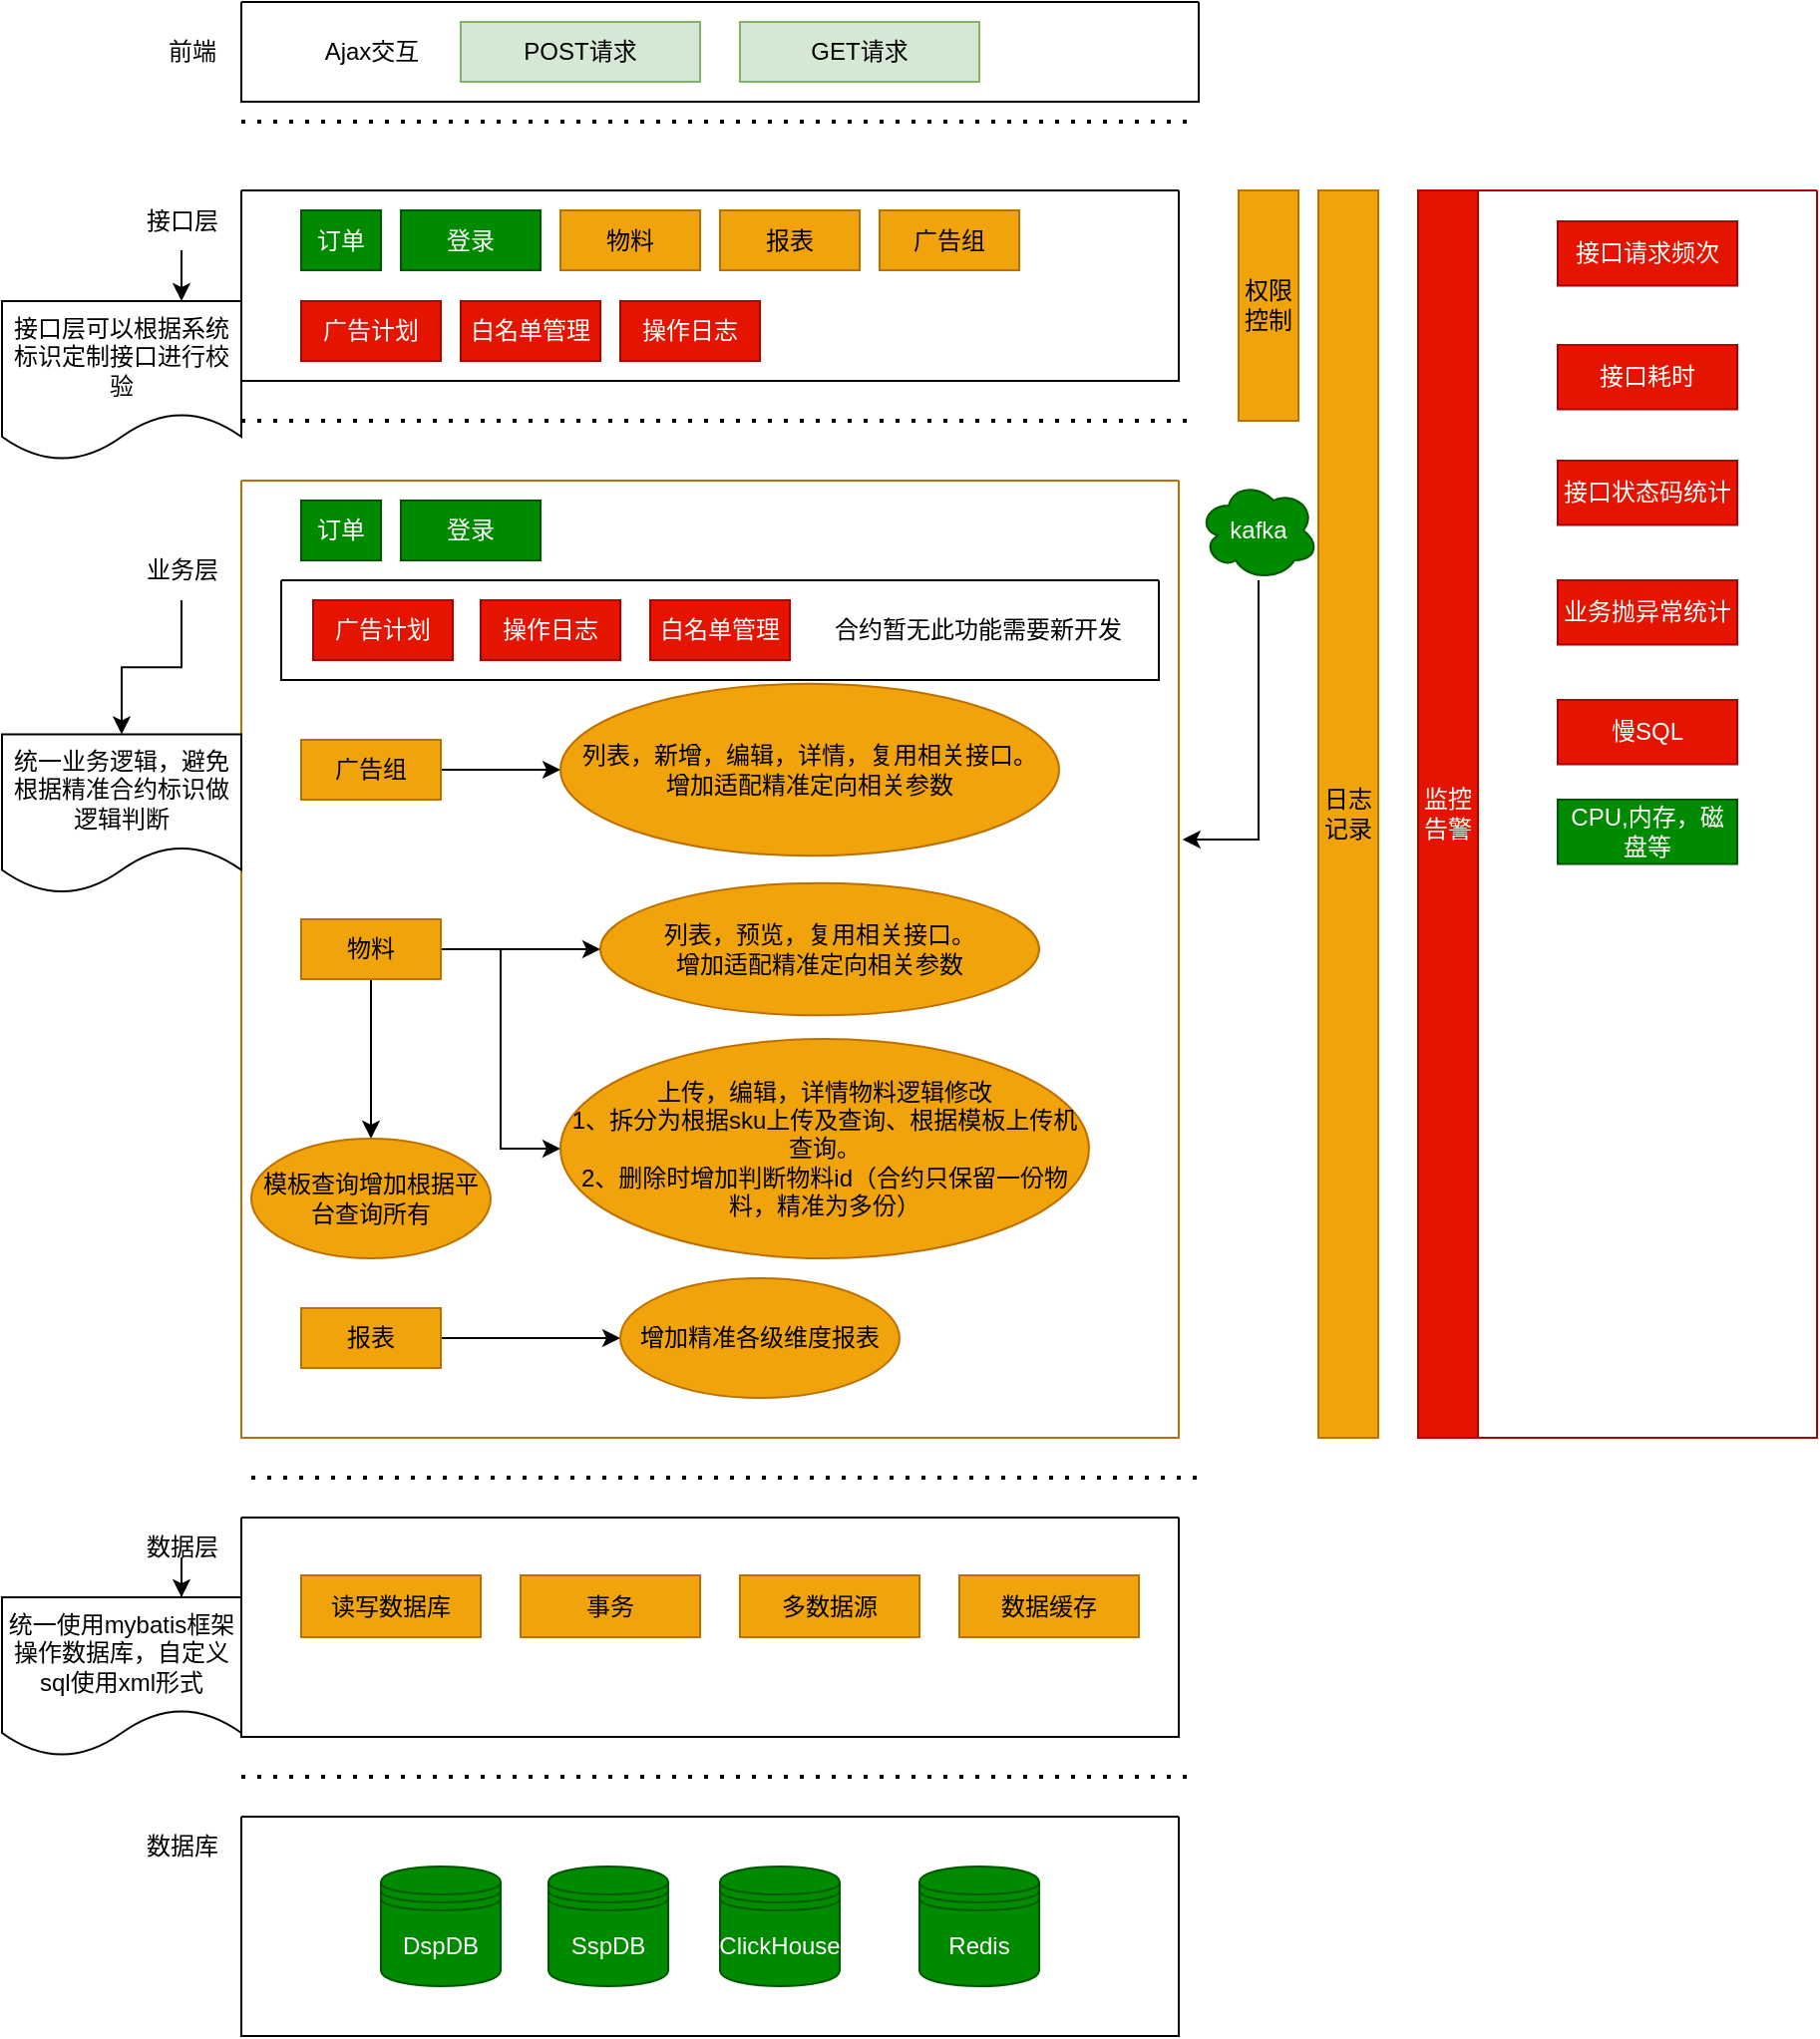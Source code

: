 <mxfile version="20.6.0" type="github">
  <diagram id="KecFklK4j0eWl7QnXn8D" name="第 1 页">
    <mxGraphModel dx="893" dy="589" grid="1" gridSize="10" guides="1" tooltips="1" connect="1" arrows="1" fold="1" page="1" pageScale="1" pageWidth="827" pageHeight="1169" math="0" shadow="0">
      <root>
        <mxCell id="0" />
        <mxCell id="1" parent="0" />
        <mxCell id="OfO5TF3sxZFxJK7zBCTe-1" value="" style="endArrow=none;dashed=1;html=1;dashPattern=1 3;strokeWidth=2;rounded=0;" edge="1" parent="1">
          <mxGeometry width="50" height="50" relative="1" as="geometry">
            <mxPoint x="200" y="440" as="sourcePoint" />
            <mxPoint x="680" y="440" as="targetPoint" />
          </mxGeometry>
        </mxCell>
        <mxCell id="OfO5TF3sxZFxJK7zBCTe-2" value="前端" style="text;html=1;align=center;verticalAlign=middle;resizable=0;points=[];autosize=1;strokeColor=none;fillColor=none;" vertex="1" parent="1">
          <mxGeometry x="150" y="390" width="50" height="30" as="geometry" />
        </mxCell>
        <mxCell id="OfO5TF3sxZFxJK7zBCTe-4" value="" style="swimlane;startSize=0;" vertex="1" parent="1">
          <mxGeometry x="200" y="380" width="480" height="50" as="geometry" />
        </mxCell>
        <mxCell id="OfO5TF3sxZFxJK7zBCTe-5" value="POST请求" style="whiteSpace=wrap;html=1;fillColor=#d5e8d4;strokeColor=#82b366;" vertex="1" parent="OfO5TF3sxZFxJK7zBCTe-4">
          <mxGeometry x="110" y="10" width="120" height="30" as="geometry" />
        </mxCell>
        <mxCell id="OfO5TF3sxZFxJK7zBCTe-6" value="Ajax交互" style="text;html=1;align=center;verticalAlign=middle;resizable=0;points=[];autosize=1;strokeColor=none;fillColor=none;" vertex="1" parent="OfO5TF3sxZFxJK7zBCTe-4">
          <mxGeometry x="30" y="10" width="70" height="30" as="geometry" />
        </mxCell>
        <mxCell id="OfO5TF3sxZFxJK7zBCTe-7" value="GET请求" style="whiteSpace=wrap;html=1;fillColor=#d5e8d4;strokeColor=#82b366;" vertex="1" parent="OfO5TF3sxZFxJK7zBCTe-4">
          <mxGeometry x="250" y="10" width="120" height="30" as="geometry" />
        </mxCell>
        <mxCell id="OfO5TF3sxZFxJK7zBCTe-75" value="" style="edgeStyle=orthogonalEdgeStyle;rounded=0;orthogonalLoop=1;jettySize=auto;html=1;entryX=0.75;entryY=0;entryDx=0;entryDy=0;" edge="1" parent="1" source="OfO5TF3sxZFxJK7zBCTe-8" target="OfO5TF3sxZFxJK7zBCTe-74">
          <mxGeometry relative="1" as="geometry" />
        </mxCell>
        <mxCell id="OfO5TF3sxZFxJK7zBCTe-8" value="接口层" style="text;html=1;align=center;verticalAlign=middle;resizable=0;points=[];autosize=1;strokeColor=none;fillColor=none;" vertex="1" parent="1">
          <mxGeometry x="140" y="474.5" width="60" height="30" as="geometry" />
        </mxCell>
        <mxCell id="OfO5TF3sxZFxJK7zBCTe-14" value="" style="endArrow=none;dashed=1;html=1;dashPattern=1 3;strokeWidth=2;rounded=0;" edge="1" parent="1">
          <mxGeometry width="50" height="50" relative="1" as="geometry">
            <mxPoint x="200" y="590" as="sourcePoint" />
            <mxPoint x="680" y="590" as="targetPoint" />
          </mxGeometry>
        </mxCell>
        <mxCell id="OfO5TF3sxZFxJK7zBCTe-15" value="" style="swimlane;startSize=0;" vertex="1" parent="1">
          <mxGeometry x="200" y="474.5" width="470" height="95.5" as="geometry" />
        </mxCell>
        <mxCell id="OfO5TF3sxZFxJK7zBCTe-16" value="订单" style="whiteSpace=wrap;html=1;fillColor=#008a00;strokeColor=#005700;fontColor=#ffffff;" vertex="1" parent="OfO5TF3sxZFxJK7zBCTe-15">
          <mxGeometry x="30" y="10" width="40" height="30" as="geometry" />
        </mxCell>
        <mxCell id="OfO5TF3sxZFxJK7zBCTe-18" value="广告计划" style="whiteSpace=wrap;html=1;fillColor=#e51400;strokeColor=#B20000;fontColor=#ffffff;" vertex="1" parent="OfO5TF3sxZFxJK7zBCTe-15">
          <mxGeometry x="30" y="55.5" width="70" height="30" as="geometry" />
        </mxCell>
        <mxCell id="OfO5TF3sxZFxJK7zBCTe-19" value="广告组" style="whiteSpace=wrap;html=1;fillColor=#f0a30a;fontColor=#000000;strokeColor=#BD7000;" vertex="1" parent="OfO5TF3sxZFxJK7zBCTe-15">
          <mxGeometry x="320" y="10" width="70" height="30" as="geometry" />
        </mxCell>
        <mxCell id="OfO5TF3sxZFxJK7zBCTe-21" value="报表" style="whiteSpace=wrap;html=1;fillColor=#f0a30a;fontColor=#000000;strokeColor=#BD7000;" vertex="1" parent="OfO5TF3sxZFxJK7zBCTe-15">
          <mxGeometry x="240" y="10" width="70" height="30" as="geometry" />
        </mxCell>
        <mxCell id="OfO5TF3sxZFxJK7zBCTe-22" value="登录" style="whiteSpace=wrap;html=1;fillColor=#008a00;fontColor=#ffffff;strokeColor=#005700;" vertex="1" parent="OfO5TF3sxZFxJK7zBCTe-15">
          <mxGeometry x="80" y="10" width="70" height="30" as="geometry" />
        </mxCell>
        <mxCell id="OfO5TF3sxZFxJK7zBCTe-23" value="白名单管理" style="whiteSpace=wrap;html=1;fillColor=#e51400;fontColor=#ffffff;strokeColor=#B20000;" vertex="1" parent="OfO5TF3sxZFxJK7zBCTe-15">
          <mxGeometry x="110" y="55.5" width="70" height="30" as="geometry" />
        </mxCell>
        <mxCell id="OfO5TF3sxZFxJK7zBCTe-24" value="操作日志" style="whiteSpace=wrap;html=1;fillColor=#e51400;fontColor=#ffffff;strokeColor=#B20000;" vertex="1" parent="OfO5TF3sxZFxJK7zBCTe-15">
          <mxGeometry x="190" y="55.5" width="70" height="30" as="geometry" />
        </mxCell>
        <mxCell id="OfO5TF3sxZFxJK7zBCTe-41" value="物料" style="whiteSpace=wrap;html=1;fillColor=#f0a30a;fontColor=#000000;strokeColor=#BD7000;" vertex="1" parent="OfO5TF3sxZFxJK7zBCTe-15">
          <mxGeometry x="160" y="10" width="70" height="30" as="geometry" />
        </mxCell>
        <mxCell id="OfO5TF3sxZFxJK7zBCTe-26" value="权限控制" style="whiteSpace=wrap;html=1;fillColor=#f0a30a;fontColor=#000000;strokeColor=#BD7000;" vertex="1" parent="1">
          <mxGeometry x="700" y="474.5" width="30" height="115.5" as="geometry" />
        </mxCell>
        <mxCell id="OfO5TF3sxZFxJK7zBCTe-27" value="日志记录" style="whiteSpace=wrap;html=1;fillColor=#f0a30a;fontColor=#000000;strokeColor=#BD7000;" vertex="1" parent="1">
          <mxGeometry x="740" y="474.5" width="30" height="625.5" as="geometry" />
        </mxCell>
        <mxCell id="OfO5TF3sxZFxJK7zBCTe-29" value="" style="swimlane;startSize=0;fillColor=#e51400;fontColor=#ffffff;strokeColor=#B20000;" vertex="1" parent="1">
          <mxGeometry x="790" y="474.5" width="200" height="625.5" as="geometry" />
        </mxCell>
        <mxCell id="OfO5TF3sxZFxJK7zBCTe-25" value="监控告警" style="whiteSpace=wrap;html=1;fillColor=#e51400;fontColor=#ffffff;strokeColor=#B20000;" vertex="1" parent="OfO5TF3sxZFxJK7zBCTe-29">
          <mxGeometry width="30" height="625.5" as="geometry" />
        </mxCell>
        <mxCell id="OfO5TF3sxZFxJK7zBCTe-105" value="接口请求频次" style="whiteSpace=wrap;html=1;fillColor=#e51400;fontColor=#ffffff;strokeColor=#B20000;" vertex="1" parent="OfO5TF3sxZFxJK7zBCTe-29">
          <mxGeometry x="70" y="15.5" width="90" height="32.25" as="geometry" />
        </mxCell>
        <mxCell id="OfO5TF3sxZFxJK7zBCTe-106" value="接口耗时" style="whiteSpace=wrap;html=1;fillColor=#e51400;fontColor=#ffffff;strokeColor=#B20000;" vertex="1" parent="OfO5TF3sxZFxJK7zBCTe-29">
          <mxGeometry x="70" y="77.5" width="90" height="32.25" as="geometry" />
        </mxCell>
        <mxCell id="OfO5TF3sxZFxJK7zBCTe-107" value="接口状态码统计" style="whiteSpace=wrap;html=1;fillColor=#e51400;fontColor=#ffffff;strokeColor=#B20000;" vertex="1" parent="OfO5TF3sxZFxJK7zBCTe-29">
          <mxGeometry x="70" y="135.5" width="90" height="32.25" as="geometry" />
        </mxCell>
        <mxCell id="OfO5TF3sxZFxJK7zBCTe-109" value="业务抛异常统计" style="whiteSpace=wrap;html=1;fillColor=#e51400;fontColor=#ffffff;strokeColor=#B20000;" vertex="1" parent="OfO5TF3sxZFxJK7zBCTe-29">
          <mxGeometry x="70" y="195.5" width="90" height="32.25" as="geometry" />
        </mxCell>
        <mxCell id="OfO5TF3sxZFxJK7zBCTe-110" value="CPU,内存，磁盘等" style="whiteSpace=wrap;html=1;fillColor=#008a00;fontColor=#ffffff;strokeColor=#005700;" vertex="1" parent="OfO5TF3sxZFxJK7zBCTe-29">
          <mxGeometry x="70" y="305.5" width="90" height="32.25" as="geometry" />
        </mxCell>
        <mxCell id="OfO5TF3sxZFxJK7zBCTe-112" value="慢SQL" style="whiteSpace=wrap;html=1;fillColor=#e51400;fontColor=#ffffff;strokeColor=#B20000;" vertex="1" parent="OfO5TF3sxZFxJK7zBCTe-29">
          <mxGeometry x="70" y="255.5" width="90" height="32.25" as="geometry" />
        </mxCell>
        <mxCell id="OfO5TF3sxZFxJK7zBCTe-72" value="" style="edgeStyle=orthogonalEdgeStyle;rounded=0;orthogonalLoop=1;jettySize=auto;html=1;" edge="1" parent="1" source="OfO5TF3sxZFxJK7zBCTe-30" target="OfO5TF3sxZFxJK7zBCTe-71">
          <mxGeometry relative="1" as="geometry" />
        </mxCell>
        <mxCell id="OfO5TF3sxZFxJK7zBCTe-30" value="业务层" style="text;html=1;align=center;verticalAlign=middle;resizable=0;points=[];autosize=1;strokeColor=none;fillColor=none;" vertex="1" parent="1">
          <mxGeometry x="140" y="650" width="60" height="30" as="geometry" />
        </mxCell>
        <mxCell id="OfO5TF3sxZFxJK7zBCTe-31" value="" style="endArrow=none;dashed=1;html=1;dashPattern=1 3;strokeWidth=2;rounded=0;" edge="1" parent="1">
          <mxGeometry width="50" height="50" relative="1" as="geometry">
            <mxPoint x="205" y="1120" as="sourcePoint" />
            <mxPoint x="685" y="1120" as="targetPoint" />
          </mxGeometry>
        </mxCell>
        <mxCell id="OfO5TF3sxZFxJK7zBCTe-32" value="" style="swimlane;startSize=0;fillColor=#f0a30a;fontColor=#000000;strokeColor=#BD7000;" vertex="1" parent="1">
          <mxGeometry x="200" y="620" width="470" height="480" as="geometry" />
        </mxCell>
        <mxCell id="OfO5TF3sxZFxJK7zBCTe-33" value="订单" style="whiteSpace=wrap;html=1;fillColor=#008a00;fontColor=#ffffff;strokeColor=#005700;" vertex="1" parent="OfO5TF3sxZFxJK7zBCTe-32">
          <mxGeometry x="30" y="10" width="40" height="30" as="geometry" />
        </mxCell>
        <mxCell id="OfO5TF3sxZFxJK7zBCTe-34" value="广告计划" style="whiteSpace=wrap;html=1;fillColor=#e51400;fontColor=#ffffff;strokeColor=#B20000;" vertex="1" parent="OfO5TF3sxZFxJK7zBCTe-32">
          <mxGeometry x="36" y="60" width="70" height="30" as="geometry" />
        </mxCell>
        <mxCell id="OfO5TF3sxZFxJK7zBCTe-46" value="" style="edgeStyle=orthogonalEdgeStyle;rounded=0;orthogonalLoop=1;jettySize=auto;html=1;" edge="1" parent="OfO5TF3sxZFxJK7zBCTe-32" source="OfO5TF3sxZFxJK7zBCTe-35" target="OfO5TF3sxZFxJK7zBCTe-45">
          <mxGeometry relative="1" as="geometry" />
        </mxCell>
        <mxCell id="OfO5TF3sxZFxJK7zBCTe-35" value="广告组" style="whiteSpace=wrap;html=1;fillColor=#f0a30a;fontColor=#000000;strokeColor=#BD7000;" vertex="1" parent="OfO5TF3sxZFxJK7zBCTe-32">
          <mxGeometry x="30" y="130" width="70" height="30" as="geometry" />
        </mxCell>
        <mxCell id="OfO5TF3sxZFxJK7zBCTe-55" value="" style="edgeStyle=orthogonalEdgeStyle;rounded=0;orthogonalLoop=1;jettySize=auto;html=1;entryX=0;entryY=0.5;entryDx=0;entryDy=0;" edge="1" parent="OfO5TF3sxZFxJK7zBCTe-32" source="OfO5TF3sxZFxJK7zBCTe-36" target="OfO5TF3sxZFxJK7zBCTe-56">
          <mxGeometry relative="1" as="geometry">
            <mxPoint x="155" y="235" as="targetPoint" />
          </mxGeometry>
        </mxCell>
        <mxCell id="OfO5TF3sxZFxJK7zBCTe-60" style="edgeStyle=orthogonalEdgeStyle;rounded=0;orthogonalLoop=1;jettySize=auto;html=1;entryX=0;entryY=0.5;entryDx=0;entryDy=0;" edge="1" parent="OfO5TF3sxZFxJK7zBCTe-32" source="OfO5TF3sxZFxJK7zBCTe-36" target="OfO5TF3sxZFxJK7zBCTe-59">
          <mxGeometry relative="1" as="geometry">
            <Array as="points">
              <mxPoint x="130" y="235" />
              <mxPoint x="130" y="335" />
            </Array>
          </mxGeometry>
        </mxCell>
        <mxCell id="OfO5TF3sxZFxJK7zBCTe-67" value="" style="edgeStyle=orthogonalEdgeStyle;rounded=0;orthogonalLoop=1;jettySize=auto;html=1;" edge="1" parent="OfO5TF3sxZFxJK7zBCTe-32" source="OfO5TF3sxZFxJK7zBCTe-36" target="OfO5TF3sxZFxJK7zBCTe-66">
          <mxGeometry relative="1" as="geometry" />
        </mxCell>
        <mxCell id="OfO5TF3sxZFxJK7zBCTe-36" value="物料" style="whiteSpace=wrap;html=1;fillColor=#f0a30a;fontColor=#000000;strokeColor=#BD7000;" vertex="1" parent="OfO5TF3sxZFxJK7zBCTe-32">
          <mxGeometry x="30" y="220" width="70" height="30" as="geometry" />
        </mxCell>
        <mxCell id="OfO5TF3sxZFxJK7zBCTe-65" value="" style="edgeStyle=orthogonalEdgeStyle;rounded=0;orthogonalLoop=1;jettySize=auto;html=1;entryX=0;entryY=0.5;entryDx=0;entryDy=0;" edge="1" parent="OfO5TF3sxZFxJK7zBCTe-32" source="OfO5TF3sxZFxJK7zBCTe-37" target="OfO5TF3sxZFxJK7zBCTe-64">
          <mxGeometry relative="1" as="geometry" />
        </mxCell>
        <mxCell id="OfO5TF3sxZFxJK7zBCTe-37" value="报表" style="whiteSpace=wrap;html=1;fillColor=#f0a30a;fontColor=#000000;strokeColor=#BD7000;" vertex="1" parent="OfO5TF3sxZFxJK7zBCTe-32">
          <mxGeometry x="30" y="415" width="70" height="30" as="geometry" />
        </mxCell>
        <mxCell id="OfO5TF3sxZFxJK7zBCTe-38" value="登录" style="whiteSpace=wrap;html=1;fillColor=#008a00;fontColor=#ffffff;strokeColor=#005700;" vertex="1" parent="OfO5TF3sxZFxJK7zBCTe-32">
          <mxGeometry x="80" y="10" width="70" height="30" as="geometry" />
        </mxCell>
        <mxCell id="OfO5TF3sxZFxJK7zBCTe-45" value="列表，新增，编辑，详情，复用相关接口。&lt;br&gt;增加适配精准定向相关参数" style="ellipse;whiteSpace=wrap;html=1;fillColor=#f0a30a;strokeColor=#BD7000;fontColor=#000000;" vertex="1" parent="OfO5TF3sxZFxJK7zBCTe-32">
          <mxGeometry x="160" y="101.88" width="250" height="86.25" as="geometry" />
        </mxCell>
        <mxCell id="OfO5TF3sxZFxJK7zBCTe-52" value="" style="swimlane;startSize=0;" vertex="1" parent="OfO5TF3sxZFxJK7zBCTe-32">
          <mxGeometry x="20" y="50" width="440" height="50" as="geometry" />
        </mxCell>
        <mxCell id="OfO5TF3sxZFxJK7zBCTe-53" value="合约暂无此功能需要新开发" style="text;html=1;align=center;verticalAlign=middle;resizable=0;points=[];autosize=1;strokeColor=none;fillColor=none;" vertex="1" parent="OfO5TF3sxZFxJK7zBCTe-52">
          <mxGeometry x="264" y="10" width="170" height="30" as="geometry" />
        </mxCell>
        <mxCell id="OfO5TF3sxZFxJK7zBCTe-40" value="操作日志" style="whiteSpace=wrap;html=1;fillColor=#e51400;fontColor=#ffffff;strokeColor=#B20000;" vertex="1" parent="OfO5TF3sxZFxJK7zBCTe-52">
          <mxGeometry x="100" y="10" width="70" height="30" as="geometry" />
        </mxCell>
        <mxCell id="OfO5TF3sxZFxJK7zBCTe-39" value="白名单管理" style="whiteSpace=wrap;html=1;fillColor=#e51400;fontColor=#ffffff;strokeColor=#B20000;" vertex="1" parent="OfO5TF3sxZFxJK7zBCTe-52">
          <mxGeometry x="185" y="10" width="70" height="30" as="geometry" />
        </mxCell>
        <mxCell id="OfO5TF3sxZFxJK7zBCTe-56" value="列表，预览，复用相关接口。&lt;br&gt;增加适配精准定向相关参数" style="ellipse;whiteSpace=wrap;html=1;fillColor=#f0a30a;strokeColor=#BD7000;fontColor=#000000;" vertex="1" parent="OfO5TF3sxZFxJK7zBCTe-32">
          <mxGeometry x="180" y="201.88" width="220" height="66.25" as="geometry" />
        </mxCell>
        <mxCell id="OfO5TF3sxZFxJK7zBCTe-59" value="上传，编辑，详情物料逻辑修改&lt;br&gt;1、拆分为根据sku上传及查询、根据模板上传机查询。&lt;br&gt;2、删除时增加判断物料id（合约只保留一份物料，精准为多份）" style="ellipse;whiteSpace=wrap;html=1;fillColor=#f0a30a;strokeColor=#BD7000;fontColor=#000000;" vertex="1" parent="OfO5TF3sxZFxJK7zBCTe-32">
          <mxGeometry x="160" y="280" width="265" height="110" as="geometry" />
        </mxCell>
        <mxCell id="OfO5TF3sxZFxJK7zBCTe-64" value="增加精准各级维度报表" style="ellipse;whiteSpace=wrap;html=1;fillColor=#f0a30a;strokeColor=#BD7000;fontColor=#000000;" vertex="1" parent="OfO5TF3sxZFxJK7zBCTe-32">
          <mxGeometry x="190" y="400" width="140" height="60" as="geometry" />
        </mxCell>
        <mxCell id="OfO5TF3sxZFxJK7zBCTe-66" value="模板查询增加根据平台查询所有" style="ellipse;whiteSpace=wrap;html=1;fillColor=#f0a30a;strokeColor=#BD7000;fontColor=#000000;" vertex="1" parent="OfO5TF3sxZFxJK7zBCTe-32">
          <mxGeometry x="5" y="330" width="120" height="60" as="geometry" />
        </mxCell>
        <mxCell id="OfO5TF3sxZFxJK7zBCTe-79" value="" style="edgeStyle=orthogonalEdgeStyle;rounded=0;orthogonalLoop=1;jettySize=auto;html=1;entryX=0.75;entryY=0;entryDx=0;entryDy=0;" edge="1" parent="1" source="OfO5TF3sxZFxJK7zBCTe-68" target="OfO5TF3sxZFxJK7zBCTe-78">
          <mxGeometry relative="1" as="geometry" />
        </mxCell>
        <mxCell id="OfO5TF3sxZFxJK7zBCTe-68" value="数据层" style="text;html=1;align=center;verticalAlign=middle;resizable=0;points=[];autosize=1;strokeColor=none;fillColor=none;" vertex="1" parent="1">
          <mxGeometry x="140" y="1140" width="60" height="30" as="geometry" />
        </mxCell>
        <mxCell id="OfO5TF3sxZFxJK7zBCTe-71" value="统一业务逻辑，避免根据精准合约标识做逻辑判断" style="shape=document;whiteSpace=wrap;html=1;boundedLbl=1;" vertex="1" parent="1">
          <mxGeometry x="80" y="747.25" width="120" height="80" as="geometry" />
        </mxCell>
        <mxCell id="OfO5TF3sxZFxJK7zBCTe-74" value="接口层可以根据系统标识定制接口进行校验" style="shape=document;whiteSpace=wrap;html=1;boundedLbl=1;" vertex="1" parent="1">
          <mxGeometry x="80" y="530" width="120" height="80" as="geometry" />
        </mxCell>
        <mxCell id="OfO5TF3sxZFxJK7zBCTe-76" value="" style="swimlane;startSize=0;" vertex="1" parent="1">
          <mxGeometry x="200" y="1140" width="470" height="110" as="geometry" />
        </mxCell>
        <mxCell id="OfO5TF3sxZFxJK7zBCTe-77" value="读写数据库" style="whiteSpace=wrap;html=1;fillColor=#f0a30a;fontColor=#000000;strokeColor=#BD7000;" vertex="1" parent="OfO5TF3sxZFxJK7zBCTe-76">
          <mxGeometry x="30" y="29" width="90" height="31" as="geometry" />
        </mxCell>
        <mxCell id="OfO5TF3sxZFxJK7zBCTe-80" value="数据缓存" style="whiteSpace=wrap;html=1;fillColor=#f0a30a;fontColor=#000000;strokeColor=#BD7000;" vertex="1" parent="OfO5TF3sxZFxJK7zBCTe-76">
          <mxGeometry x="360" y="29" width="90" height="31" as="geometry" />
        </mxCell>
        <mxCell id="OfO5TF3sxZFxJK7zBCTe-81" value="事务" style="whiteSpace=wrap;html=1;fillColor=#f0a30a;fontColor=#000000;strokeColor=#BD7000;" vertex="1" parent="OfO5TF3sxZFxJK7zBCTe-76">
          <mxGeometry x="140" y="29" width="90" height="31" as="geometry" />
        </mxCell>
        <mxCell id="OfO5TF3sxZFxJK7zBCTe-94" value="多数据源" style="whiteSpace=wrap;html=1;fillColor=#f0a30a;fontColor=#000000;strokeColor=#BD7000;" vertex="1" parent="OfO5TF3sxZFxJK7zBCTe-76">
          <mxGeometry x="250" y="29" width="90" height="31" as="geometry" />
        </mxCell>
        <mxCell id="OfO5TF3sxZFxJK7zBCTe-78" value="统一使用mybatis框架操作数据库，自定义sql使用xml形式" style="shape=document;whiteSpace=wrap;html=1;boundedLbl=1;" vertex="1" parent="1">
          <mxGeometry x="80" y="1180" width="120" height="80" as="geometry" />
        </mxCell>
        <mxCell id="OfO5TF3sxZFxJK7zBCTe-87" value="" style="swimlane;startSize=0;" vertex="1" parent="1">
          <mxGeometry x="200" y="1290" width="470" height="110" as="geometry" />
        </mxCell>
        <mxCell id="OfO5TF3sxZFxJK7zBCTe-92" value="DspDB" style="shape=datastore;whiteSpace=wrap;html=1;fillColor=#008a00;fontColor=#ffffff;strokeColor=#005700;" vertex="1" parent="OfO5TF3sxZFxJK7zBCTe-87">
          <mxGeometry x="70" y="25" width="60" height="60" as="geometry" />
        </mxCell>
        <mxCell id="OfO5TF3sxZFxJK7zBCTe-93" value="SspDB" style="shape=datastore;whiteSpace=wrap;html=1;fillColor=#008a00;fontColor=#ffffff;strokeColor=#005700;" vertex="1" parent="OfO5TF3sxZFxJK7zBCTe-87">
          <mxGeometry x="154" y="25" width="60" height="60" as="geometry" />
        </mxCell>
        <mxCell id="OfO5TF3sxZFxJK7zBCTe-95" value="ClickHouse" style="shape=datastore;whiteSpace=wrap;html=1;fillColor=#008a00;fontColor=#ffffff;strokeColor=#005700;" vertex="1" parent="OfO5TF3sxZFxJK7zBCTe-87">
          <mxGeometry x="240" y="25" width="60" height="60" as="geometry" />
        </mxCell>
        <mxCell id="OfO5TF3sxZFxJK7zBCTe-96" value="Redis" style="shape=datastore;whiteSpace=wrap;html=1;fillColor=#008a00;fontColor=#ffffff;strokeColor=#005700;" vertex="1" parent="OfO5TF3sxZFxJK7zBCTe-87">
          <mxGeometry x="340" y="25" width="60" height="60" as="geometry" />
        </mxCell>
        <mxCell id="OfO5TF3sxZFxJK7zBCTe-91" value="数据库" style="text;html=1;align=center;verticalAlign=middle;resizable=0;points=[];autosize=1;strokeColor=none;fillColor=none;" vertex="1" parent="1">
          <mxGeometry x="140" y="1290" width="60" height="30" as="geometry" />
        </mxCell>
        <mxCell id="OfO5TF3sxZFxJK7zBCTe-97" value="" style="endArrow=none;dashed=1;html=1;dashPattern=1 3;strokeWidth=2;rounded=0;" edge="1" parent="1">
          <mxGeometry width="50" height="50" relative="1" as="geometry">
            <mxPoint x="200" y="1270" as="sourcePoint" />
            <mxPoint x="680" y="1270" as="targetPoint" />
          </mxGeometry>
        </mxCell>
        <mxCell id="OfO5TF3sxZFxJK7zBCTe-103" style="edgeStyle=orthogonalEdgeStyle;rounded=0;orthogonalLoop=1;jettySize=auto;html=1;entryX=1.004;entryY=0.375;entryDx=0;entryDy=0;entryPerimeter=0;" edge="1" parent="1" source="OfO5TF3sxZFxJK7zBCTe-100" target="OfO5TF3sxZFxJK7zBCTe-32">
          <mxGeometry relative="1" as="geometry">
            <Array as="points">
              <mxPoint x="710" y="800" />
            </Array>
          </mxGeometry>
        </mxCell>
        <mxCell id="OfO5TF3sxZFxJK7zBCTe-100" value="kafka" style="ellipse;shape=cloud;whiteSpace=wrap;html=1;fillColor=#008a00;fontColor=#ffffff;strokeColor=#005700;" vertex="1" parent="1">
          <mxGeometry x="680" y="620" width="60" height="50" as="geometry" />
        </mxCell>
      </root>
    </mxGraphModel>
  </diagram>
</mxfile>
